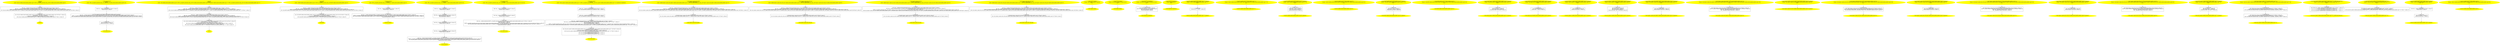 /* @generated */
digraph cfg {
"bar#13629960763458822780.27859d4aca4c920a20241f1b78082005_1" [label="1: Start bar\nFormals: \nLocals:  func:bar::lambda_shared_lambda_lambda1.cpp:9:15 0$?%__sil_tmpSIL_materialize_temp__n$5:bar::lambda_shared_lambda_lambda1.cpp:9:15 \n  " color=yellow style=filled]
	

	 "bar#13629960763458822780.27859d4aca4c920a20241f1b78082005_1" -> "bar#13629960763458822780.27859d4aca4c920a20241f1b78082005_4" ;
"bar#13629960763458822780.27859d4aca4c920a20241f1b78082005_2" [label="2: Exit bar \n  " color=yellow style=filled]
	

"bar#13629960763458822780.27859d4aca4c920a20241f1b78082005_3" [label="3:  Return Stmt \n   n$1=_fun_bar::lambda_shared_lambda_lambda1.cpp:9:15_operator()(&func:bar::lambda_shared_lambda_lambda1.cpp:9:15&) [line 13, column 14]\n  *&return:int=(7 / n$1) [line 13, column 3]\n  _=*&func:bar::lambda_shared_lambda_lambda1.cpp:9:15 [line 13, column 19]\n  n$3=_fun_bar::lambda_shared_lambda_lambda1.cpp:9:15_~(&func:bar::lambda_shared_lambda_lambda1.cpp:9:15*) [line 13, column 19]\n " shape="box"]
	

	 "bar#13629960763458822780.27859d4aca4c920a20241f1b78082005_3" -> "bar#13629960763458822780.27859d4aca4c920a20241f1b78082005_2" ;
"bar#13629960763458822780.27859d4aca4c920a20241f1b78082005_4" [label="4:  DeclStmt \n   n$8=_fun___variable_initialization(&func:bar::lambda_shared_lambda_lambda1.cpp:9:15) [line 9, column 3]\n  n$6=_fun___variable_initialization(&0$?%__sil_tmpSIL_materialize_temp__n$5:bar::lambda_shared_lambda_lambda1.cpp:9:15) [line 9, column 15]\n  *&0$?%__sil_tmpSIL_materialize_temp__n$5:bar::lambda_shared_lambda_lambda1.cpp:9:15=(_fun_bar::lambda_shared_lambda_lambda1.cpp:9:15_operator()) [line 9, column 15]\n  n$7=_fun_bar::lambda_shared_lambda_lambda1.cpp:9:15_(&func:bar::lambda_shared_lambda_lambda1.cpp:9:15*,&0$?%__sil_tmpSIL_materialize_temp__n$5:bar::lambda_shared_lambda_lambda1.cpp:9:15&) [line 9, column 15]\n " shape="box"]
	

	 "bar#13629960763458822780.27859d4aca4c920a20241f1b78082005_4" -> "bar#13629960763458822780.27859d4aca4c920a20241f1b78082005_3" ;
"capture_by_ref#4375601249296069049.1d794578c048d96b25fb1e90dbaa8225_1" [label="1: Start capture_by_ref\nFormals: \nLocals:  0$?%__sil_tmpSIL_materialize_temp__n$3:capture_by_ref::lambda_shared_lambda_lambda1.cpp:36:3 x:int \n  " color=yellow style=filled]
	

	 "capture_by_ref#4375601249296069049.1d794578c048d96b25fb1e90dbaa8225_1" -> "capture_by_ref#4375601249296069049.1d794578c048d96b25fb1e90dbaa8225_5" ;
"capture_by_ref#4375601249296069049.1d794578c048d96b25fb1e90dbaa8225_2" [label="2: Exit capture_by_ref \n  " color=yellow style=filled]
	

"capture_by_ref#4375601249296069049.1d794578c048d96b25fb1e90dbaa8225_3" [label="3:  Return Stmt \n   n$0=*&x:int [line 37, column 10]\n  *&return:int=n$0 [line 37, column 3]\n " shape="box"]
	

	 "capture_by_ref#4375601249296069049.1d794578c048d96b25fb1e90dbaa8225_3" -> "capture_by_ref#4375601249296069049.1d794578c048d96b25fb1e90dbaa8225_2" ;
"capture_by_ref#4375601249296069049.1d794578c048d96b25fb1e90dbaa8225_4" [label="4:  Call _fun_capture_by_ref::lambda_shared_lambda_lambda1.cpp:36:3_operator() \n   n$4=_fun___variable_initialization(&0$?%__sil_tmpSIL_materialize_temp__n$3:capture_by_ref::lambda_shared_lambda_lambda1.cpp:36:3) [line 36, column 3]\n  *&0$?%__sil_tmpSIL_materialize_temp__n$3:capture_by_ref::lambda_shared_lambda_lambda1.cpp:36:3=(_fun_capture_by_ref::lambda_shared_lambda_lambda1.cpp:36:3_operator(),&x) [line 36, column 3]\n  n$5=_fun_capture_by_ref::lambda_shared_lambda_lambda1.cpp:36:3_operator()(&0$?%__sil_tmpSIL_materialize_temp__n$3:capture_by_ref::lambda_shared_lambda_lambda1.cpp:36:3&) [line 36, column 3]\n " shape="box"]
	

	 "capture_by_ref#4375601249296069049.1d794578c048d96b25fb1e90dbaa8225_4" -> "capture_by_ref#4375601249296069049.1d794578c048d96b25fb1e90dbaa8225_3" ;
"capture_by_ref#4375601249296069049.1d794578c048d96b25fb1e90dbaa8225_5" [label="5:  DeclStmt \n   n$6=_fun___variable_initialization(&x:int) [line 35, column 3]\n  *&x:int=0 [line 35, column 3]\n " shape="box"]
	

	 "capture_by_ref#4375601249296069049.1d794578c048d96b25fb1e90dbaa8225_5" -> "capture_by_ref#4375601249296069049.1d794578c048d96b25fb1e90dbaa8225_4" ;
"foo#972162870672026475.86d7db357d6a36081d09067fb38ce85e_1" [label="1: Start foo\nFormals: \nLocals:  y:foo::lambda_shared_lambda_lambda1.cpp:18:12 0$?%__sil_tmpSIL_materialize_temp__n$7:foo::lambda_shared_lambda_lambda1.cpp:18:12 unused:foo::lambda_shared_lambda_lambda1.cpp:17:17 0$?%__sil_tmpSIL_materialize_temp__n$11:foo::lambda_shared_lambda_lambda1.cpp:17:17 \n  " color=yellow style=filled]
	

	 "foo#972162870672026475.86d7db357d6a36081d09067fb38ce85e_1" -> "foo#972162870672026475.86d7db357d6a36081d09067fb38ce85e_5" ;
"foo#972162870672026475.86d7db357d6a36081d09067fb38ce85e_2" [label="2: Exit foo \n  " color=yellow style=filled]
	

"foo#972162870672026475.86d7db357d6a36081d09067fb38ce85e_3" [label="3:  Return Stmt \n   n$1=_fun_foo::lambda_shared_lambda_lambda1.cpp:18:12_operator()(&y:foo::lambda_shared_lambda_lambda1.cpp:18:12&,3:int) [line 19, column 19]\n  *&return:int=(5 / (4 - n$1)) [line 19, column 3]\n  _=*&y:foo::lambda_shared_lambda_lambda1.cpp:18:12 [line 19, column 23]\n  n$3=_fun_foo::lambda_shared_lambda_lambda1.cpp:18:12_~(&y:foo::lambda_shared_lambda_lambda1.cpp:18:12*) [line 19, column 23]\n  _=*&unused:foo::lambda_shared_lambda_lambda1.cpp:17:17 [line 19, column 23]\n  n$5=_fun_foo::lambda_shared_lambda_lambda1.cpp:17:17_~(&unused:foo::lambda_shared_lambda_lambda1.cpp:17:17*) [line 19, column 23]\n " shape="box"]
	

	 "foo#972162870672026475.86d7db357d6a36081d09067fb38ce85e_3" -> "foo#972162870672026475.86d7db357d6a36081d09067fb38ce85e_2" ;
"foo#972162870672026475.86d7db357d6a36081d09067fb38ce85e_4" [label="4:  DeclStmt \n   n$10=_fun___variable_initialization(&y:foo::lambda_shared_lambda_lambda1.cpp:18:12) [line 18, column 3]\n  n$8=_fun___variable_initialization(&0$?%__sil_tmpSIL_materialize_temp__n$7:foo::lambda_shared_lambda_lambda1.cpp:18:12) [line 18, column 12]\n  *&0$?%__sil_tmpSIL_materialize_temp__n$7:foo::lambda_shared_lambda_lambda1.cpp:18:12=(_fun_foo::lambda_shared_lambda_lambda1.cpp:18:12_operator()) [line 18, column 12]\n  n$9=_fun_foo::lambda_shared_lambda_lambda1.cpp:18:12_(&y:foo::lambda_shared_lambda_lambda1.cpp:18:12*,&0$?%__sil_tmpSIL_materialize_temp__n$7:foo::lambda_shared_lambda_lambda1.cpp:18:12&) [line 18, column 12]\n " shape="box"]
	

	 "foo#972162870672026475.86d7db357d6a36081d09067fb38ce85e_4" -> "foo#972162870672026475.86d7db357d6a36081d09067fb38ce85e_3" ;
"foo#972162870672026475.86d7db357d6a36081d09067fb38ce85e_5" [label="5:  DeclStmt \n   n$14=_fun___variable_initialization(&unused:foo::lambda_shared_lambda_lambda1.cpp:17:17) [line 17, column 3]\n  n$12=_fun___variable_initialization(&0$?%__sil_tmpSIL_materialize_temp__n$11:foo::lambda_shared_lambda_lambda1.cpp:17:17) [line 17, column 17]\n  *&0$?%__sil_tmpSIL_materialize_temp__n$11:foo::lambda_shared_lambda_lambda1.cpp:17:17=(_fun_foo::lambda_shared_lambda_lambda1.cpp:17:17_operator()) [line 17, column 17]\n  n$13=_fun_foo::lambda_shared_lambda_lambda1.cpp:17:17_(&unused:foo::lambda_shared_lambda_lambda1.cpp:17:17*,&0$?%__sil_tmpSIL_materialize_temp__n$11:foo::lambda_shared_lambda_lambda1.cpp:17:17&) [line 17, column 17]\n " shape="box"]
	

	 "foo#972162870672026475.86d7db357d6a36081d09067fb38ce85e_5" -> "foo#972162870672026475.86d7db357d6a36081d09067fb38ce85e_4" ;
"fooOK#5521302935427608539.9c36ec052efdd50972817d895666852a_1" [label="1: Start fooOK\nFormals: \nLocals:  y:fooOK::lambda_shared_lambda_lambda1.cpp:24:12 0$?%__sil_tmpSIL_materialize_temp__n$5:fooOK::lambda_shared_lambda_lambda1.cpp:24:12 \n  " color=yellow style=filled]
	

	 "fooOK#5521302935427608539.9c36ec052efdd50972817d895666852a_1" -> "fooOK#5521302935427608539.9c36ec052efdd50972817d895666852a_4" ;
"fooOK#5521302935427608539.9c36ec052efdd50972817d895666852a_2" [label="2: Exit fooOK \n  " color=yellow style=filled]
	

"fooOK#5521302935427608539.9c36ec052efdd50972817d895666852a_3" [label="3:  Return Stmt \n   n$1=_fun_fooOK::lambda_shared_lambda_lambda1.cpp:24:12_operator()(&y:fooOK::lambda_shared_lambda_lambda1.cpp:24:12&,3:int) [line 25, column 19]\n  *&return:int=(5 / (4 - n$1)) [line 25, column 3]\n  _=*&y:fooOK::lambda_shared_lambda_lambda1.cpp:24:12 [line 25, column 23]\n  n$3=_fun_fooOK::lambda_shared_lambda_lambda1.cpp:24:12_~(&y:fooOK::lambda_shared_lambda_lambda1.cpp:24:12*) [line 25, column 23]\n " shape="box"]
	

	 "fooOK#5521302935427608539.9c36ec052efdd50972817d895666852a_3" -> "fooOK#5521302935427608539.9c36ec052efdd50972817d895666852a_2" ;
"fooOK#5521302935427608539.9c36ec052efdd50972817d895666852a_4" [label="4:  DeclStmt \n   n$8=_fun___variable_initialization(&y:fooOK::lambda_shared_lambda_lambda1.cpp:24:12) [line 24, column 3]\n  n$6=_fun___variable_initialization(&0$?%__sil_tmpSIL_materialize_temp__n$5:fooOK::lambda_shared_lambda_lambda1.cpp:24:12) [line 24, column 12]\n  *&0$?%__sil_tmpSIL_materialize_temp__n$5:fooOK::lambda_shared_lambda_lambda1.cpp:24:12=(_fun_fooOK::lambda_shared_lambda_lambda1.cpp:24:12_operator()) [line 24, column 12]\n  n$7=_fun_fooOK::lambda_shared_lambda_lambda1.cpp:24:12_(&y:fooOK::lambda_shared_lambda_lambda1.cpp:24:12*,&0$?%__sil_tmpSIL_materialize_temp__n$5:fooOK::lambda_shared_lambda_lambda1.cpp:24:12&) [line 24, column 12]\n " shape="box"]
	

	 "fooOK#5521302935427608539.9c36ec052efdd50972817d895666852a_4" -> "fooOK#5521302935427608539.9c36ec052efdd50972817d895666852a_3" ;
"init_capture1#11582985675627962568.58b9ce334267f411dc5e1c70bd53eb81_1" [label="1: Start init_capture1\nFormals: \nLocals:  0$?%__sil_tmpSIL_materialize_temp__n$1:init_capture1::lambda_shared_lambda_lambda1.cpp:41:10 \n  " color=yellow style=filled]
	

	 "init_capture1#11582985675627962568.58b9ce334267f411dc5e1c70bd53eb81_1" -> "init_capture1#11582985675627962568.58b9ce334267f411dc5e1c70bd53eb81_3" ;
"init_capture1#11582985675627962568.58b9ce334267f411dc5e1c70bd53eb81_2" [label="2: Exit init_capture1 \n  " color=yellow style=filled]
	

"init_capture1#11582985675627962568.58b9ce334267f411dc5e1c70bd53eb81_3" [label="3:  DeclStmt \n   n$2=_fun___variable_initialization(&i:int) [line 41, column 10]\n  *&i:int=0 [line 41, column 10]\n " shape="box"]
	

	 "init_capture1#11582985675627962568.58b9ce334267f411dc5e1c70bd53eb81_3" -> "init_capture1#11582985675627962568.58b9ce334267f411dc5e1c70bd53eb81_4" ;
"init_capture1#11582985675627962568.58b9ce334267f411dc5e1c70bd53eb81_4" [label="4:  Return Stmt \n   n$3=_fun___variable_initialization(&0$?%__sil_tmpSIL_materialize_temp__n$1:init_capture1::lambda_shared_lambda_lambda1.cpp:41:10) [line 41, column 10]\n  *&0$?%__sil_tmpSIL_materialize_temp__n$1:init_capture1::lambda_shared_lambda_lambda1.cpp:41:10=(_fun_init_capture1::lambda_shared_lambda_lambda1.cpp:41:10_operator(),&i) [line 41, column 10]\n  n$4=_fun_init_capture1::lambda_shared_lambda_lambda1.cpp:41:10_operator()(&0$?%__sil_tmpSIL_materialize_temp__n$1:init_capture1::lambda_shared_lambda_lambda1.cpp:41:10&) [line 41, column 10]\n  *&return:int=n$4 [line 41, column 3]\n " shape="box"]
	

	 "init_capture1#11582985675627962568.58b9ce334267f411dc5e1c70bd53eb81_4" -> "init_capture1#11582985675627962568.58b9ce334267f411dc5e1c70bd53eb81_2" ;
"init_capture2#11582143449720942167.039b5039af3b7807e4b00950523a9f3a_1" [label="1: Start init_capture2\nFormals: \nLocals:  0$?%__sil_tmpSIL_materialize_temp__n$1:init_capture2::lambda_shared_lambda_lambda1.cpp:46:10 i:int \n  " color=yellow style=filled]
	

	 "init_capture2#11582143449720942167.039b5039af3b7807e4b00950523a9f3a_1" -> "init_capture2#11582143449720942167.039b5039af3b7807e4b00950523a9f3a_7" ;
"init_capture2#11582143449720942167.039b5039af3b7807e4b00950523a9f3a_2" [label="2: Exit init_capture2 \n  " color=yellow style=filled]
	

"init_capture2#11582143449720942167.039b5039af3b7807e4b00950523a9f3a_3" [label="3:  DeclStmt \n   n$2=_fun___variable_initialization(&c:int) [line 46, column 10]\n  *&c:int=3 [line 46, column 10]\n " shape="box"]
	

	 "init_capture2#11582143449720942167.039b5039af3b7807e4b00950523a9f3a_3" -> "init_capture2#11582143449720942167.039b5039af3b7807e4b00950523a9f3a_6" ;
"init_capture2#11582143449720942167.039b5039af3b7807e4b00950523a9f3a_4" [label="4:  DeclStmt \n   n$3=_fun___variable_initialization(&b:int) [line 46, column 10]\n  *&b:int=0 [line 46, column 10]\n " shape="box"]
	

	 "init_capture2#11582143449720942167.039b5039af3b7807e4b00950523a9f3a_4" -> "init_capture2#11582143449720942167.039b5039af3b7807e4b00950523a9f3a_3" ;
"init_capture2#11582143449720942167.039b5039af3b7807e4b00950523a9f3a_5" [label="5:  DeclStmt \n   n$5=_fun___variable_initialization(&a:int) [line 46, column 10]\n  n$4=*&i:int [line 46, column 15]\n  *&a:int=n$4 [line 46, column 10]\n " shape="box"]
	

	 "init_capture2#11582143449720942167.039b5039af3b7807e4b00950523a9f3a_5" -> "init_capture2#11582143449720942167.039b5039af3b7807e4b00950523a9f3a_4" ;
"init_capture2#11582143449720942167.039b5039af3b7807e4b00950523a9f3a_6" [label="6:  Return Stmt \n   n$6=_fun___variable_initialization(&0$?%__sil_tmpSIL_materialize_temp__n$1:init_capture2::lambda_shared_lambda_lambda1.cpp:46:10) [line 46, column 10]\n  *&0$?%__sil_tmpSIL_materialize_temp__n$1:init_capture2::lambda_shared_lambda_lambda1.cpp:46:10=(_fun_init_capture2::lambda_shared_lambda_lambda1.cpp:46:10_operator(),&a,&b,&c) [line 46, column 10]\n  n$7=_fun_init_capture2::lambda_shared_lambda_lambda1.cpp:46:10_operator()(&0$?%__sil_tmpSIL_materialize_temp__n$1:init_capture2::lambda_shared_lambda_lambda1.cpp:46:10&) [line 46, column 10]\n  *&return:int=n$7 [line 46, column 3]\n " shape="box"]
	

	 "init_capture2#11582143449720942167.039b5039af3b7807e4b00950523a9f3a_6" -> "init_capture2#11582143449720942167.039b5039af3b7807e4b00950523a9f3a_2" ;
"init_capture2#11582143449720942167.039b5039af3b7807e4b00950523a9f3a_7" [label="7:  DeclStmt \n   n$9=_fun___variable_initialization(&i:int) [line 45, column 3]\n  *&i:int=0 [line 45, column 3]\n " shape="box"]
	

	 "init_capture2#11582143449720942167.039b5039af3b7807e4b00950523a9f3a_7" -> "init_capture2#11582143449720942167.039b5039af3b7807e4b00950523a9f3a_5" ;
"normal_capture#5533029764254319855.11493b249dddd657790695e287170b84_1" [label="1: Start normal_capture\nFormals: \nLocals:  0$?%__sil_tmpSIL_materialize_temp__n$1:normal_capture::lambda_shared_lambda_lambda1.cpp:31:10 y:int x:int \n  " color=yellow style=filled]
	

	 "normal_capture#5533029764254319855.11493b249dddd657790695e287170b84_1" -> "normal_capture#5533029764254319855.11493b249dddd657790695e287170b84_5" ;
"normal_capture#5533029764254319855.11493b249dddd657790695e287170b84_2" [label="2: Exit normal_capture \n  " color=yellow style=filled]
	

"normal_capture#5533029764254319855.11493b249dddd657790695e287170b84_3" [label="3:  Return Stmt \n   n$4=_fun___variable_initialization(&0$?%__sil_tmpSIL_materialize_temp__n$1:normal_capture::lambda_shared_lambda_lambda1.cpp:31:10) [line 31, column 10]\n  n$3=*&x:int [line 31, column 10]\n  n$2=*&y:int [line 31, column 10]\n  *&0$?%__sil_tmpSIL_materialize_temp__n$1:normal_capture::lambda_shared_lambda_lambda1.cpp:31:10=(_fun_normal_capture::lambda_shared_lambda_lambda1.cpp:31:10_operator(),(n$3 &x:int),(n$2 &y:int)) [line 31, column 10]\n  n$5=_fun_normal_capture::lambda_shared_lambda_lambda1.cpp:31:10_operator()(&0$?%__sil_tmpSIL_materialize_temp__n$1:normal_capture::lambda_shared_lambda_lambda1.cpp:31:10&) [line 31, column 10]\n  *&return:int=n$5 [line 31, column 3]\n " shape="box"]
	

	 "normal_capture#5533029764254319855.11493b249dddd657790695e287170b84_3" -> "normal_capture#5533029764254319855.11493b249dddd657790695e287170b84_2" ;
"normal_capture#5533029764254319855.11493b249dddd657790695e287170b84_4" [label="4:  DeclStmt \n   n$7=_fun___variable_initialization(&y:int) [line 30, column 3]\n  *&y:int=2 [line 30, column 3]\n " shape="box"]
	

	 "normal_capture#5533029764254319855.11493b249dddd657790695e287170b84_4" -> "normal_capture#5533029764254319855.11493b249dddd657790695e287170b84_3" ;
"normal_capture#5533029764254319855.11493b249dddd657790695e287170b84_5" [label="5:  DeclStmt \n   n$8=_fun___variable_initialization(&x:int) [line 29, column 3]\n  *&x:int=1 [line 29, column 3]\n " shape="box"]
	

	 "normal_capture#5533029764254319855.11493b249dddd657790695e287170b84_5" -> "normal_capture#5533029764254319855.11493b249dddd657790695e287170b84_4" ;
"struct_capture#7773507847510274281.f3db763dc0b20b24ec397f7802254c90_1" [label="1: Start struct_capture\nFormals: \nLocals:  f:struct_capture::lambda_shared_lambda_lambda1.cpp:77:12 0$?%__sil_tmpSIL_materialize_temp__n$9:struct_capture::lambda_shared_lambda_lambda1.cpp:77:12 y:SomeStruct x:SomeStruct \n  " color=yellow style=filled]
	

	 "struct_capture#7773507847510274281.f3db763dc0b20b24ec397f7802254c90_1" -> "struct_capture#7773507847510274281.f3db763dc0b20b24ec397f7802254c90_6" ;
"struct_capture#7773507847510274281.f3db763dc0b20b24ec397f7802254c90_2" [label="2: Exit struct_capture \n  " color=yellow style=filled]
	

"struct_capture#7773507847510274281.f3db763dc0b20b24ec397f7802254c90_3" [label="3:  Return Stmt \n   n$1=_fun_struct_capture::lambda_shared_lambda_lambda1.cpp:77:12_operator()(&f:struct_capture::lambda_shared_lambda_lambda1.cpp:77:12&) [line 78, column 10]\n  *&return:int=n$1 [line 78, column 3]\n  _=*&f:struct_capture::lambda_shared_lambda_lambda1.cpp:77:12 [line 78, column 12]\n  n$3=_fun_struct_capture::lambda_shared_lambda_lambda1.cpp:77:12_~(&f:struct_capture::lambda_shared_lambda_lambda1.cpp:77:12*) [line 78, column 12]\n  _=*&y:SomeStruct [line 78, column 12]\n  n$5=_fun_SomeStruct_~SomeStruct(&y:SomeStruct*) [line 78, column 12]\n  _=*&x:SomeStruct [line 78, column 12]\n  n$7=_fun_SomeStruct_~SomeStruct(&x:SomeStruct*) [line 78, column 12]\n " shape="box"]
	

	 "struct_capture#7773507847510274281.f3db763dc0b20b24ec397f7802254c90_3" -> "struct_capture#7773507847510274281.f3db763dc0b20b24ec397f7802254c90_2" ;
"struct_capture#7773507847510274281.f3db763dc0b20b24ec397f7802254c90_4" [label="4:  DeclStmt \n   n$14=_fun___variable_initialization(&f:struct_capture::lambda_shared_lambda_lambda1.cpp:77:12) [line 77, column 3]\n  n$12=_fun___variable_initialization(&0$?%__sil_tmpSIL_materialize_temp__n$9:struct_capture::lambda_shared_lambda_lambda1.cpp:77:12) [line 77, column 12]\n  n$11=*&x:SomeStruct [line 77, column 12]\n  n$10=*&y:SomeStruct [line 77, column 12]\n  *&0$?%__sil_tmpSIL_materialize_temp__n$9:struct_capture::lambda_shared_lambda_lambda1.cpp:77:12=(_fun_struct_capture::lambda_shared_lambda_lambda1.cpp:77:12_operator(),(n$11 &x:SomeStruct),(n$10 &y:SomeStruct)) [line 77, column 12]\n  n$13=_fun_struct_capture::lambda_shared_lambda_lambda1.cpp:77:12_(&f:struct_capture::lambda_shared_lambda_lambda1.cpp:77:12*,&0$?%__sil_tmpSIL_materialize_temp__n$9:struct_capture::lambda_shared_lambda_lambda1.cpp:77:12&) [line 77, column 12]\n " shape="box"]
	

	 "struct_capture#7773507847510274281.f3db763dc0b20b24ec397f7802254c90_4" -> "struct_capture#7773507847510274281.f3db763dc0b20b24ec397f7802254c90_3" ;
"struct_capture#7773507847510274281.f3db763dc0b20b24ec397f7802254c90_5" [label="5:  DeclStmt \n   n$16=_fun___variable_initialization(&y:SomeStruct) [line 76, column 3]\n  n$15=_fun_SomeStruct_SomeStruct(&y:SomeStruct*) [line 76, column 14]\n " shape="box"]
	

	 "struct_capture#7773507847510274281.f3db763dc0b20b24ec397f7802254c90_5" -> "struct_capture#7773507847510274281.f3db763dc0b20b24ec397f7802254c90_4" ;
"struct_capture#7773507847510274281.f3db763dc0b20b24ec397f7802254c90_6" [label="6:  DeclStmt \n   n$18=_fun___variable_initialization(&x:SomeStruct) [line 75, column 3]\n  n$17=_fun_SomeStruct_SomeStruct(&x:SomeStruct*) [line 75, column 14]\n " shape="box"]
	

	 "struct_capture#7773507847510274281.f3db763dc0b20b24ec397f7802254c90_6" -> "struct_capture#7773507847510274281.f3db763dc0b20b24ec397f7802254c90_5" ;
"capture_this_explicit#Capture#(13194085360619722149).2dba35a78268b10ad413414cc832a8f0_1" [label="1: Start Capture_capture_this_explicit\nFormals:  this:Capture*\nLocals:  lambda:Capture::capture_this_explicit::lambda_shared_lambda_lambda1.cpp:51:19 0$?%__sil_tmpSIL_materialize_temp__n$3:Capture::capture_this_explicit::lambda_shared_lambda_lambda1.cpp:51:19 \n  " color=yellow style=filled]
	

	 "capture_this_explicit#Capture#(13194085360619722149).2dba35a78268b10ad413414cc832a8f0_1" -> "capture_this_explicit#Capture#(13194085360619722149).2dba35a78268b10ad413414cc832a8f0_4" ;
"capture_this_explicit#Capture#(13194085360619722149).2dba35a78268b10ad413414cc832a8f0_2" [label="2: Exit Capture_capture_this_explicit \n  " color=yellow style=filled]
	

"capture_this_explicit#Capture#(13194085360619722149).2dba35a78268b10ad413414cc832a8f0_3" [label="3:  Destruction \n   _=*&lambda:Capture::capture_this_explicit::lambda_shared_lambda_lambda1.cpp:51:19 [line 52, column 3]\n  n$1=_fun_Capture::capture_this_explicit::lambda_shared_lambda_lambda1.cpp:51:19_~(&lambda:Capture::capture_this_explicit::lambda_shared_lambda_lambda1.cpp:51:19*) [line 52, column 3]\n " shape="box"]
	

	 "capture_this_explicit#Capture#(13194085360619722149).2dba35a78268b10ad413414cc832a8f0_3" -> "capture_this_explicit#Capture#(13194085360619722149).2dba35a78268b10ad413414cc832a8f0_2" ;
"capture_this_explicit#Capture#(13194085360619722149).2dba35a78268b10ad413414cc832a8f0_4" [label="4:  DeclStmt \n   n$6=_fun___variable_initialization(&lambda:Capture::capture_this_explicit::lambda_shared_lambda_lambda1.cpp:51:19) [line 51, column 5]\n  n$4=_fun___variable_initialization(&0$?%__sil_tmpSIL_materialize_temp__n$3:Capture::capture_this_explicit::lambda_shared_lambda_lambda1.cpp:51:19) [line 51, column 19]\n  *&0$?%__sil_tmpSIL_materialize_temp__n$3:Capture::capture_this_explicit::lambda_shared_lambda_lambda1.cpp:51:19=(_fun_Capture::capture_this_explicit::lambda_shared_lambda_lambda1.cpp:51:19_operator(),&this) [line 51, column 19]\n  n$5=_fun_Capture::capture_this_explicit::lambda_shared_lambda_lambda1.cpp:51:19_(&lambda:Capture::capture_this_explicit::lambda_shared_lambda_lambda1.cpp:51:19*,&0$?%__sil_tmpSIL_materialize_temp__n$3:Capture::capture_this_explicit::lambda_shared_lambda_lambda1.cpp:51:19&) [line 51, column 19]\n " shape="box"]
	

	 "capture_this_explicit#Capture#(13194085360619722149).2dba35a78268b10ad413414cc832a8f0_4" -> "capture_this_explicit#Capture#(13194085360619722149).2dba35a78268b10ad413414cc832a8f0_3" ;
"capture_this_with_auto#Capture#(15696525048884093218).38be242109186a45cc282c38962c68e2_1" [label="1: Start Capture_capture_this_with_auto\nFormals:  this:Capture*\nLocals:  lambda:Capture::capture_this_with_auto::lambda_shared_lambda_lambda1.cpp:65:19 0$?%__sil_tmpSIL_materialize_temp__n$3:Capture::capture_this_with_auto::lambda_shared_lambda_lambda1.cpp:65:19 \n  " color=yellow style=filled]
	

	 "capture_this_with_auto#Capture#(15696525048884093218).38be242109186a45cc282c38962c68e2_1" -> "capture_this_with_auto#Capture#(15696525048884093218).38be242109186a45cc282c38962c68e2_4" ;
"capture_this_with_auto#Capture#(15696525048884093218).38be242109186a45cc282c38962c68e2_2" [label="2: Exit Capture_capture_this_with_auto \n  " color=yellow style=filled]
	

"capture_this_with_auto#Capture#(15696525048884093218).38be242109186a45cc282c38962c68e2_3" [label="3:  Destruction \n   _=*&lambda:Capture::capture_this_with_auto::lambda_shared_lambda_lambda1.cpp:65:19 [line 66, column 3]\n  n$1=_fun_Capture::capture_this_with_auto::lambda_shared_lambda_lambda1.cpp:65:19_~(&lambda:Capture::capture_this_with_auto::lambda_shared_lambda_lambda1.cpp:65:19*) [line 66, column 3]\n " shape="box"]
	

	 "capture_this_with_auto#Capture#(15696525048884093218).38be242109186a45cc282c38962c68e2_3" -> "capture_this_with_auto#Capture#(15696525048884093218).38be242109186a45cc282c38962c68e2_2" ;
"capture_this_with_auto#Capture#(15696525048884093218).38be242109186a45cc282c38962c68e2_4" [label="4:  DeclStmt \n   n$6=_fun___variable_initialization(&lambda:Capture::capture_this_with_auto::lambda_shared_lambda_lambda1.cpp:65:19) [line 65, column 5]\n  n$4=_fun___variable_initialization(&0$?%__sil_tmpSIL_materialize_temp__n$3:Capture::capture_this_with_auto::lambda_shared_lambda_lambda1.cpp:65:19) [line 65, column 19]\n  *&0$?%__sil_tmpSIL_materialize_temp__n$3:Capture::capture_this_with_auto::lambda_shared_lambda_lambda1.cpp:65:19=(_fun_Capture::capture_this_with_auto::lambda_shared_lambda_lambda1.cpp:65:19_operator(),&this) [line 65, column 19]\n  n$5=_fun_Capture::capture_this_with_auto::lambda_shared_lambda_lambda1.cpp:65:19_(&lambda:Capture::capture_this_with_auto::lambda_shared_lambda_lambda1.cpp:65:19*,&0$?%__sil_tmpSIL_materialize_temp__n$3:Capture::capture_this_with_auto::lambda_shared_lambda_lambda1.cpp:65:19&) [line 65, column 19]\n " shape="box"]
	

	 "capture_this_with_auto#Capture#(15696525048884093218).38be242109186a45cc282c38962c68e2_4" -> "capture_this_with_auto#Capture#(15696525048884093218).38be242109186a45cc282c38962c68e2_3" ;
"capture_star_this#Capture#(2506493005619132138).63fd6aa2a7efbd48dc1a62c0c2bd2161_1" [label="1: Start Capture_capture_star_this\nFormals:  this:Capture*\nLocals:  lambda:Capture::capture_star_this::lambda_shared_lambda_lambda1.cpp:55:19 0$?%__sil_tmpSIL_materialize_temp__n$3:Capture::capture_star_this::lambda_shared_lambda_lambda1.cpp:55:19 \n  " color=yellow style=filled]
	

	 "capture_star_this#Capture#(2506493005619132138).63fd6aa2a7efbd48dc1a62c0c2bd2161_1" -> "capture_star_this#Capture#(2506493005619132138).63fd6aa2a7efbd48dc1a62c0c2bd2161_4" ;
"capture_star_this#Capture#(2506493005619132138).63fd6aa2a7efbd48dc1a62c0c2bd2161_2" [label="2: Exit Capture_capture_star_this \n  " color=yellow style=filled]
	

"capture_star_this#Capture#(2506493005619132138).63fd6aa2a7efbd48dc1a62c0c2bd2161_3" [label="3:  Destruction \n   _=*&lambda:Capture::capture_star_this::lambda_shared_lambda_lambda1.cpp:55:19 [line 58, column 3]\n  n$1=_fun_Capture::capture_star_this::lambda_shared_lambda_lambda1.cpp:55:19_~(&lambda:Capture::capture_star_this::lambda_shared_lambda_lambda1.cpp:55:19*) [line 58, column 3]\n " shape="box"]
	

	 "capture_star_this#Capture#(2506493005619132138).63fd6aa2a7efbd48dc1a62c0c2bd2161_3" -> "capture_star_this#Capture#(2506493005619132138).63fd6aa2a7efbd48dc1a62c0c2bd2161_2" ;
"capture_star_this#Capture#(2506493005619132138).63fd6aa2a7efbd48dc1a62c0c2bd2161_4" [label="4:  DeclStmt \n   n$7=_fun___variable_initialization(&lambda:Capture::capture_star_this::lambda_shared_lambda_lambda1.cpp:55:19) [line 55, column 5]\n  n$5=_fun___variable_initialization(&0$?%__sil_tmpSIL_materialize_temp__n$3:Capture::capture_star_this::lambda_shared_lambda_lambda1.cpp:55:19) [line 55, column 19]\n  n$4=*&this:Capture* [line 55, column 19]\n  *&0$?%__sil_tmpSIL_materialize_temp__n$3:Capture::capture_star_this::lambda_shared_lambda_lambda1.cpp:55:19=(_fun_Capture::capture_star_this::lambda_shared_lambda_lambda1.cpp:55:19_operator(),(n$4 &this:Capture*)) [line 55, column 19]\n  n$6=_fun_Capture::capture_star_this::lambda_shared_lambda_lambda1.cpp:55:19_(&lambda:Capture::capture_star_this::lambda_shared_lambda_lambda1.cpp:55:19*,&0$?%__sil_tmpSIL_materialize_temp__n$3:Capture::capture_star_this::lambda_shared_lambda_lambda1.cpp:55:19&) [line 55, column 19]\n " shape="box"]
	

	 "capture_star_this#Capture#(2506493005619132138).63fd6aa2a7efbd48dc1a62c0c2bd2161_4" -> "capture_star_this#Capture#(2506493005619132138).63fd6aa2a7efbd48dc1a62c0c2bd2161_3" ;
"capture_this_with_equal#Capture#(805776379555510952).ecd73e9a4e2bef0d060a242b61508f10_1" [label="1: Start Capture_capture_this_with_equal\nFormals:  this:Capture*\nLocals:  lambda:Capture::capture_this_with_equal::lambda_shared_lambda_lambda1.cpp:61:19 0$?%__sil_tmpSIL_materialize_temp__n$3:Capture::capture_this_with_equal::lambda_shared_lambda_lambda1.cpp:61:19 \n  " color=yellow style=filled]
	

	 "capture_this_with_equal#Capture#(805776379555510952).ecd73e9a4e2bef0d060a242b61508f10_1" -> "capture_this_with_equal#Capture#(805776379555510952).ecd73e9a4e2bef0d060a242b61508f10_4" ;
"capture_this_with_equal#Capture#(805776379555510952).ecd73e9a4e2bef0d060a242b61508f10_2" [label="2: Exit Capture_capture_this_with_equal \n  " color=yellow style=filled]
	

"capture_this_with_equal#Capture#(805776379555510952).ecd73e9a4e2bef0d060a242b61508f10_3" [label="3:  Destruction \n   _=*&lambda:Capture::capture_this_with_equal::lambda_shared_lambda_lambda1.cpp:61:19 [line 62, column 3]\n  n$1=_fun_Capture::capture_this_with_equal::lambda_shared_lambda_lambda1.cpp:61:19_~(&lambda:Capture::capture_this_with_equal::lambda_shared_lambda_lambda1.cpp:61:19*) [line 62, column 3]\n " shape="box"]
	

	 "capture_this_with_equal#Capture#(805776379555510952).ecd73e9a4e2bef0d060a242b61508f10_3" -> "capture_this_with_equal#Capture#(805776379555510952).ecd73e9a4e2bef0d060a242b61508f10_2" ;
"capture_this_with_equal#Capture#(805776379555510952).ecd73e9a4e2bef0d060a242b61508f10_4" [label="4:  DeclStmt \n   n$6=_fun___variable_initialization(&lambda:Capture::capture_this_with_equal::lambda_shared_lambda_lambda1.cpp:61:19) [line 61, column 5]\n  n$4=_fun___variable_initialization(&0$?%__sil_tmpSIL_materialize_temp__n$3:Capture::capture_this_with_equal::lambda_shared_lambda_lambda1.cpp:61:19) [line 61, column 19]\n  *&0$?%__sil_tmpSIL_materialize_temp__n$3:Capture::capture_this_with_equal::lambda_shared_lambda_lambda1.cpp:61:19=(_fun_Capture::capture_this_with_equal::lambda_shared_lambda_lambda1.cpp:61:19_operator(),&this) [line 61, column 19]\n  n$5=_fun_Capture::capture_this_with_equal::lambda_shared_lambda_lambda1.cpp:61:19_(&lambda:Capture::capture_this_with_equal::lambda_shared_lambda_lambda1.cpp:61:19*,&0$?%__sil_tmpSIL_materialize_temp__n$3:Capture::capture_this_with_equal::lambda_shared_lambda_lambda1.cpp:61:19&) [line 61, column 19]\n " shape="box"]
	

	 "capture_this_with_equal#Capture#(805776379555510952).ecd73e9a4e2bef0d060a242b61508f10_4" -> "capture_this_with_equal#Capture#(805776379555510952).ecd73e9a4e2bef0d060a242b61508f10_3" ;
"Capture#Capture#{12117490113068134497|constexpr}.98ffcc03a8acaf01f37e687e09517440_1" [label="1: Start Capture_Capture\nFormals:  this:Capture* __param_0:Capture&\nLocals:  \n  " color=yellow style=filled]
	

	 "Capture#Capture#{12117490113068134497|constexpr}.98ffcc03a8acaf01f37e687e09517440_1" -> "Capture#Capture#{12117490113068134497|constexpr}.98ffcc03a8acaf01f37e687e09517440_2" ;
"Capture#Capture#{12117490113068134497|constexpr}.98ffcc03a8acaf01f37e687e09517440_2" [label="2: Exit Capture_Capture \n  " color=yellow style=filled]
	

"Capture#Capture#{15371931494294124755|constexpr}.9ede96f2e081983279c43accbd64cbd2_1" [label="1: Start Capture_Capture\nFormals:  this:Capture* __param_0:Capture const &\nLocals:  \n  " color=yellow style=filled]
	

	 "Capture#Capture#{15371931494294124755|constexpr}.9ede96f2e081983279c43accbd64cbd2_1" -> "Capture#Capture#{15371931494294124755|constexpr}.9ede96f2e081983279c43accbd64cbd2_2" ;
"Capture#Capture#{15371931494294124755|constexpr}.9ede96f2e081983279c43accbd64cbd2_2" [label="2: Exit Capture_Capture \n  " color=yellow style=filled]
	

"SomeStruct#SomeStruct#{11805166137496297040|constexpr}.1073d62b309830aceab7dd0d11fb9801_1" [label="1: Start SomeStruct_SomeStruct\nFormals:  this:SomeStruct* __param_0:SomeStruct const &\nLocals:  \n  " color=yellow style=filled]
	

	 "SomeStruct#SomeStruct#{11805166137496297040|constexpr}.1073d62b309830aceab7dd0d11fb9801_1" -> "SomeStruct#SomeStruct#{11805166137496297040|constexpr}.1073d62b309830aceab7dd0d11fb9801_3" ;
"SomeStruct#SomeStruct#{11805166137496297040|constexpr}.1073d62b309830aceab7dd0d11fb9801_2" [label="2: Exit SomeStruct_SomeStruct \n  " color=yellow style=filled]
	

"SomeStruct#SomeStruct#{11805166137496297040|constexpr}.1073d62b309830aceab7dd0d11fb9801_3" [label="3:  Constructor Init \n   n$2=*&this:SomeStruct* [line 69, column 8]\n  n$3=*&__param_0:SomeStruct const & [line 69, column 8]\n  n$4=*n$3.f:int [line 69, column 8]\n  *n$2.f:int=n$4 [line 69, column 8]\n " shape="box"]
	

	 "SomeStruct#SomeStruct#{11805166137496297040|constexpr}.1073d62b309830aceab7dd0d11fb9801_3" -> "SomeStruct#SomeStruct#{11805166137496297040|constexpr}.1073d62b309830aceab7dd0d11fb9801_2" ;
"SomeStruct#SomeStruct#{2573478938230069461}.1e11401e11e8aaa8f38010f41863587a_1" [label="1: Start SomeStruct_SomeStruct\nFormals:  this:SomeStruct*\nLocals:  \n  " color=yellow style=filled]
	

	 "SomeStruct#SomeStruct#{2573478938230069461}.1e11401e11e8aaa8f38010f41863587a_1" -> "SomeStruct#SomeStruct#{2573478938230069461}.1e11401e11e8aaa8f38010f41863587a_2" ;
"SomeStruct#SomeStruct#{2573478938230069461}.1e11401e11e8aaa8f38010f41863587a_2" [label="2: Exit SomeStruct_SomeStruct \n  " color=yellow style=filled]
	

"operator()#lambda_shared_lambda_lambda1.cpp:17:17#foo#(10761403337571939980).fc34b2fdd4414d044515387308a2caa2_1" [label="1: Start foo::lambda_shared_lambda_lambda1.cpp:17:17_operator()\nFormals:  this:foo::lambda_shared_lambda_lambda1.cpp:17:17*\nLocals:  \n  " color=yellow style=filled]
	

	 "operator()#lambda_shared_lambda_lambda1.cpp:17:17#foo#(10761403337571939980).fc34b2fdd4414d044515387308a2caa2_1" -> "operator()#lambda_shared_lambda_lambda1.cpp:17:17#foo#(10761403337571939980).fc34b2fdd4414d044515387308a2caa2_3" ;
"operator()#lambda_shared_lambda_lambda1.cpp:17:17#foo#(10761403337571939980).fc34b2fdd4414d044515387308a2caa2_2" [label="2: Exit foo::lambda_shared_lambda_lambda1.cpp:17:17_operator() \n  " color=yellow style=filled]
	

"operator()#lambda_shared_lambda_lambda1.cpp:17:17#foo#(10761403337571939980).fc34b2fdd4414d044515387308a2caa2_3" [label="3:  Return Stmt \n   *&return:int=(1 / 0) [line 17, column 24]\n " shape="box"]
	

	 "operator()#lambda_shared_lambda_lambda1.cpp:17:17#foo#(10761403337571939980).fc34b2fdd4414d044515387308a2caa2_3" -> "operator()#lambda_shared_lambda_lambda1.cpp:17:17#foo#(10761403337571939980).fc34b2fdd4414d044515387308a2caa2_2" ;
"#lambda_shared_lambda_lambda1.cpp:17:17#foo#{18379037134042516079|constexpr}.10ec5a1087f85868c2efc5ca3c13944b_1" [label="1: Start foo::lambda_shared_lambda_lambda1.cpp:17:17_\nFormals:  this:foo::lambda_shared_lambda_lambda1.cpp:17:17* __param_0:foo::lambda_shared_lambda_lambda1.cpp:17:17&\nLocals:  \n  " color=yellow style=filled]
	

	 "#lambda_shared_lambda_lambda1.cpp:17:17#foo#{18379037134042516079|constexpr}.10ec5a1087f85868c2efc5ca3c13944b_1" -> "#lambda_shared_lambda_lambda1.cpp:17:17#foo#{18379037134042516079|constexpr}.10ec5a1087f85868c2efc5ca3c13944b_2" ;
"#lambda_shared_lambda_lambda1.cpp:17:17#foo#{18379037134042516079|constexpr}.10ec5a1087f85868c2efc5ca3c13944b_2" [label="2: Exit foo::lambda_shared_lambda_lambda1.cpp:17:17_ \n  " color=yellow style=filled]
	

"operator()#lambda_shared_lambda_lambda1.cpp:18:12#foo#(8701050879076719020).0d4a964c0bde8f0dc1ee0d35ffa2f29c_1" [label="1: Start foo::lambda_shared_lambda_lambda1.cpp:18:12_operator()\nFormals:  this:foo::lambda_shared_lambda_lambda1.cpp:18:12* i:int\nLocals:  \n  " color=yellow style=filled]
	

	 "operator()#lambda_shared_lambda_lambda1.cpp:18:12#foo#(8701050879076719020).0d4a964c0bde8f0dc1ee0d35ffa2f29c_1" -> "operator()#lambda_shared_lambda_lambda1.cpp:18:12#foo#(8701050879076719020).0d4a964c0bde8f0dc1ee0d35ffa2f29c_3" ;
"operator()#lambda_shared_lambda_lambda1.cpp:18:12#foo#(8701050879076719020).0d4a964c0bde8f0dc1ee0d35ffa2f29c_2" [label="2: Exit foo::lambda_shared_lambda_lambda1.cpp:18:12_operator() \n  " color=yellow style=filled]
	

"operator()#lambda_shared_lambda_lambda1.cpp:18:12#foo#(8701050879076719020).0d4a964c0bde8f0dc1ee0d35ffa2f29c_3" [label="3:  Return Stmt \n   n$0=*&i:int [line 18, column 31]\n  *&i:int=(n$0 + 1) [line 18, column 31]\n  n$1=*&i:int [line 18, column 31]\n  *&return:int=n$1 [line 18, column 24]\n " shape="box"]
	

	 "operator()#lambda_shared_lambda_lambda1.cpp:18:12#foo#(8701050879076719020).0d4a964c0bde8f0dc1ee0d35ffa2f29c_3" -> "operator()#lambda_shared_lambda_lambda1.cpp:18:12#foo#(8701050879076719020).0d4a964c0bde8f0dc1ee0d35ffa2f29c_2" ;
"#lambda_shared_lambda_lambda1.cpp:18:12#foo#{2457771116144546786|constexpr}.c00e98ad40878efac6212763d91f37b3_1" [label="1: Start foo::lambda_shared_lambda_lambda1.cpp:18:12_\nFormals:  this:foo::lambda_shared_lambda_lambda1.cpp:18:12* __param_0:foo::lambda_shared_lambda_lambda1.cpp:18:12&\nLocals:  \n  " color=yellow style=filled]
	

	 "#lambda_shared_lambda_lambda1.cpp:18:12#foo#{2457771116144546786|constexpr}.c00e98ad40878efac6212763d91f37b3_1" -> "#lambda_shared_lambda_lambda1.cpp:18:12#foo#{2457771116144546786|constexpr}.c00e98ad40878efac6212763d91f37b3_2" ;
"#lambda_shared_lambda_lambda1.cpp:18:12#foo#{2457771116144546786|constexpr}.c00e98ad40878efac6212763d91f37b3_2" [label="2: Exit foo::lambda_shared_lambda_lambda1.cpp:18:12_ \n  " color=yellow style=filled]
	

"operator()#lambda_shared_lambda_lambda1.cpp:24:12#fooOK#(3436637400147523223).b3368025c545000668e9fb87b5c89aa4_1" [label="1: Start fooOK::lambda_shared_lambda_lambda1.cpp:24:12_operator()\nFormals:  this:fooOK::lambda_shared_lambda_lambda1.cpp:24:12* i:int\nLocals:  \n  " color=yellow style=filled]
	

	 "operator()#lambda_shared_lambda_lambda1.cpp:24:12#fooOK#(3436637400147523223).b3368025c545000668e9fb87b5c89aa4_1" -> "operator()#lambda_shared_lambda_lambda1.cpp:24:12#fooOK#(3436637400147523223).b3368025c545000668e9fb87b5c89aa4_3" ;
"operator()#lambda_shared_lambda_lambda1.cpp:24:12#fooOK#(3436637400147523223).b3368025c545000668e9fb87b5c89aa4_2" [label="2: Exit fooOK::lambda_shared_lambda_lambda1.cpp:24:12_operator() \n  " color=yellow style=filled]
	

"operator()#lambda_shared_lambda_lambda1.cpp:24:12#fooOK#(3436637400147523223).b3368025c545000668e9fb87b5c89aa4_3" [label="3:  Return Stmt \n   n$0=*&i:int [line 24, column 31]\n  *&i:int=(n$0 + 1) [line 24, column 31]\n  *&return:int=n$0 [line 24, column 24]\n " shape="box"]
	

	 "operator()#lambda_shared_lambda_lambda1.cpp:24:12#fooOK#(3436637400147523223).b3368025c545000668e9fb87b5c89aa4_3" -> "operator()#lambda_shared_lambda_lambda1.cpp:24:12#fooOK#(3436637400147523223).b3368025c545000668e9fb87b5c89aa4_2" ;
"#lambda_shared_lambda_lambda1.cpp:24:12#fooOK#{12805486487749307717|constexpr}.5e8e5a47f663bbae0aeb80a4152608e7_1" [label="1: Start fooOK::lambda_shared_lambda_lambda1.cpp:24:12_\nFormals:  this:fooOK::lambda_shared_lambda_lambda1.cpp:24:12* __param_0:fooOK::lambda_shared_lambda_lambda1.cpp:24:12&\nLocals:  \n  " color=yellow style=filled]
	

	 "#lambda_shared_lambda_lambda1.cpp:24:12#fooOK#{12805486487749307717|constexpr}.5e8e5a47f663bbae0aeb80a4152608e7_1" -> "#lambda_shared_lambda_lambda1.cpp:24:12#fooOK#{12805486487749307717|constexpr}.5e8e5a47f663bbae0aeb80a4152608e7_2" ;
"#lambda_shared_lambda_lambda1.cpp:24:12#fooOK#{12805486487749307717|constexpr}.5e8e5a47f663bbae0aeb80a4152608e7_2" [label="2: Exit fooOK::lambda_shared_lambda_lambda1.cpp:24:12_ \n  " color=yellow style=filled]
	

"operator()#lambda_shared_lambda_lambda1.cpp:31:10#normal_capture#(3336792892144266867).563aa24976a73c4ea364dbb5afa3f73f_1" [label="1: Start normal_capture::lambda_shared_lambda_lambda1.cpp:31:10_operator()\nFormals:  this:normal_capture::lambda_shared_lambda_lambda1.cpp:31:10*\nLocals:  \n  " color=yellow style=filled]
	

	 "operator()#lambda_shared_lambda_lambda1.cpp:31:10#normal_capture#(3336792892144266867).563aa24976a73c4ea364dbb5afa3f73f_1" -> "operator()#lambda_shared_lambda_lambda1.cpp:31:10#normal_capture#(3336792892144266867).563aa24976a73c4ea364dbb5afa3f73f_3" ;
"operator()#lambda_shared_lambda_lambda1.cpp:31:10#normal_capture#(3336792892144266867).563aa24976a73c4ea364dbb5afa3f73f_2" [label="2: Exit normal_capture::lambda_shared_lambda_lambda1.cpp:31:10_operator() \n  " color=yellow style=filled]
	

"operator()#lambda_shared_lambda_lambda1.cpp:31:10#normal_capture#(3336792892144266867).563aa24976a73c4ea364dbb5afa3f73f_3" [label="3:  Return Stmt \n   n$0=*&x:int [line 31, column 28]\n  n$1=*&y:int [line 31, column 32]\n  *&return:int=(n$0 + n$1) [line 31, column 21]\n " shape="box"]
	

	 "operator()#lambda_shared_lambda_lambda1.cpp:31:10#normal_capture#(3336792892144266867).563aa24976a73c4ea364dbb5afa3f73f_3" -> "operator()#lambda_shared_lambda_lambda1.cpp:31:10#normal_capture#(3336792892144266867).563aa24976a73c4ea364dbb5afa3f73f_2" ;
"operator()#lambda_shared_lambda_lambda1.cpp:36:3#capture_by_ref#(17277454583786497390).328aa336808e9a777a5cd630eb1ef54f_1" [label="1: Start capture_by_ref::lambda_shared_lambda_lambda1.cpp:36:3_operator()\nFormals:  this:capture_by_ref::lambda_shared_lambda_lambda1.cpp:36:3*\nLocals:  \n  " color=yellow style=filled]
	

	 "operator()#lambda_shared_lambda_lambda1.cpp:36:3#capture_by_ref#(17277454583786497390).328aa336808e9a777a5cd630eb1ef54f_1" -> "operator()#lambda_shared_lambda_lambda1.cpp:36:3#capture_by_ref#(17277454583786497390).328aa336808e9a777a5cd630eb1ef54f_3" ;
"operator()#lambda_shared_lambda_lambda1.cpp:36:3#capture_by_ref#(17277454583786497390).328aa336808e9a777a5cd630eb1ef54f_2" [label="2: Exit capture_by_ref::lambda_shared_lambda_lambda1.cpp:36:3_operator() \n  " color=yellow style=filled]
	

"operator()#lambda_shared_lambda_lambda1.cpp:36:3#capture_by_ref#(17277454583786497390).328aa336808e9a777a5cd630eb1ef54f_3" [label="3:  UnaryOperator \n   n$1=*&x:int [line 36, column 12]\n  *&x:int=(n$1 + 1) [line 36, column 12]\n " shape="box"]
	

	 "operator()#lambda_shared_lambda_lambda1.cpp:36:3#capture_by_ref#(17277454583786497390).328aa336808e9a777a5cd630eb1ef54f_3" -> "operator()#lambda_shared_lambda_lambda1.cpp:36:3#capture_by_ref#(17277454583786497390).328aa336808e9a777a5cd630eb1ef54f_2" ;
"operator()#lambda_shared_lambda_lambda1.cpp:41:10#init_capture1#(11958159405823124536).c1401fcf3820489850f4deb3dab109ac_1" [label="1: Start init_capture1::lambda_shared_lambda_lambda1.cpp:41:10_operator()\nFormals:  this:init_capture1::lambda_shared_lambda_lambda1.cpp:41:10*\nLocals:  \n  " color=yellow style=filled]
	

	 "operator()#lambda_shared_lambda_lambda1.cpp:41:10#init_capture1#(11958159405823124536).c1401fcf3820489850f4deb3dab109ac_1" -> "operator()#lambda_shared_lambda_lambda1.cpp:41:10#init_capture1#(11958159405823124536).c1401fcf3820489850f4deb3dab109ac_3" ;
"operator()#lambda_shared_lambda_lambda1.cpp:41:10#init_capture1#(11958159405823124536).c1401fcf3820489850f4deb3dab109ac_2" [label="2: Exit init_capture1::lambda_shared_lambda_lambda1.cpp:41:10_operator() \n  " color=yellow style=filled]
	

"operator()#lambda_shared_lambda_lambda1.cpp:41:10#init_capture1#(11958159405823124536).c1401fcf3820489850f4deb3dab109ac_3" [label="3:  Return Stmt \n   n$0=*&i:int [line 41, column 29]\n  *&return:int=n$0 [line 41, column 22]\n " shape="box"]
	

	 "operator()#lambda_shared_lambda_lambda1.cpp:41:10#init_capture1#(11958159405823124536).c1401fcf3820489850f4deb3dab109ac_3" -> "operator()#lambda_shared_lambda_lambda1.cpp:41:10#init_capture1#(11958159405823124536).c1401fcf3820489850f4deb3dab109ac_2" ;
"operator()#lambda_shared_lambda_lambda1.cpp:46:10#init_capture2#(10943089228143620310).415a6350451062f52188b6cc908fbf46_1" [label="1: Start init_capture2::lambda_shared_lambda_lambda1.cpp:46:10_operator()\nFormals:  this:init_capture2::lambda_shared_lambda_lambda1.cpp:46:10*\nLocals:  \n  " color=yellow style=filled]
	

	 "operator()#lambda_shared_lambda_lambda1.cpp:46:10#init_capture2#(10943089228143620310).415a6350451062f52188b6cc908fbf46_1" -> "operator()#lambda_shared_lambda_lambda1.cpp:46:10#init_capture2#(10943089228143620310).415a6350451062f52188b6cc908fbf46_3" ;
"operator()#lambda_shared_lambda_lambda1.cpp:46:10#init_capture2#(10943089228143620310).415a6350451062f52188b6cc908fbf46_2" [label="2: Exit init_capture2::lambda_shared_lambda_lambda1.cpp:46:10_operator() \n  " color=yellow style=filled]
	

"operator()#lambda_shared_lambda_lambda1.cpp:46:10#init_capture2#(10943089228143620310).415a6350451062f52188b6cc908fbf46_3" [label="3:  Return Stmt \n   n$0=*&a:int [line 46, column 43]\n  n$1=*&b:int [line 46, column 47]\n  n$2=*&c:int [line 46, column 51]\n  *&return:int=((n$0 + n$1) + n$2) [line 46, column 36]\n " shape="box"]
	

	 "operator()#lambda_shared_lambda_lambda1.cpp:46:10#init_capture2#(10943089228143620310).415a6350451062f52188b6cc908fbf46_3" -> "operator()#lambda_shared_lambda_lambda1.cpp:46:10#init_capture2#(10943089228143620310).415a6350451062f52188b6cc908fbf46_2" ;
"operator()#lambda_shared_lambda_lambda1.cpp:51:19#capture_this_explicit#Capture#(1084455887557995828.1d62aec1dfb3de86dac2a9a51e124083_1" [label="1: Start Capture::capture_this_explicit::lambda_shared_lambda_lambda1.cpp:51:19_operator()\nFormals:  this:Capture::capture_this_explicit::lambda_shared_lambda_lambda1.cpp:51:19*\nLocals:  \n  " color=yellow style=filled]
	

	 "operator()#lambda_shared_lambda_lambda1.cpp:51:19#capture_this_explicit#Capture#(1084455887557995828.1d62aec1dfb3de86dac2a9a51e124083_1" -> "operator()#lambda_shared_lambda_lambda1.cpp:51:19#capture_this_explicit#Capture#(1084455887557995828.1d62aec1dfb3de86dac2a9a51e124083_3" ;
"operator()#lambda_shared_lambda_lambda1.cpp:51:19#capture_this_explicit#Capture#(1084455887557995828.1d62aec1dfb3de86dac2a9a51e124083_2" [label="2: Exit Capture::capture_this_explicit::lambda_shared_lambda_lambda1.cpp:51:19_operator() \n  " color=yellow style=filled]
	

"operator()#lambda_shared_lambda_lambda1.cpp:51:19#capture_this_explicit#Capture#(1084455887557995828.1d62aec1dfb3de86dac2a9a51e124083_3" [label="3:  Return Stmt \n   n$0=*&this:Capture* [line 51, column 37]\n  *&return:Capture*=n$0 [line 51, column 30]\n " shape="box"]
	

	 "operator()#lambda_shared_lambda_lambda1.cpp:51:19#capture_this_explicit#Capture#(1084455887557995828.1d62aec1dfb3de86dac2a9a51e124083_3" -> "operator()#lambda_shared_lambda_lambda1.cpp:51:19#capture_this_explicit#Capture#(1084455887557995828.1d62aec1dfb3de86dac2a9a51e124083_2" ;
"#lambda_shared_lambda_lambda1.cpp:51:19#capture_this_explicit#Capture#{15581681824770184595|constexp.7bc69d386faff7f8ffc9dc392a5988cf_1" [label="1: Start Capture::capture_this_explicit::lambda_shared_lambda_lambda1.cpp:51:19_\nFormals:  this:Capture::capture_this_explicit::lambda_shared_lambda_lambda1.cpp:51:19* __param_0:Capture::capture_this_explicit::lambda_shared_lambda_lambda1.cpp:51:19&\nLocals:  \n  " color=yellow style=filled]
	

	 "#lambda_shared_lambda_lambda1.cpp:51:19#capture_this_explicit#Capture#{15581681824770184595|constexp.7bc69d386faff7f8ffc9dc392a5988cf_1" -> "#lambda_shared_lambda_lambda1.cpp:51:19#capture_this_explicit#Capture#{15581681824770184595|constexp.7bc69d386faff7f8ffc9dc392a5988cf_3" ;
"#lambda_shared_lambda_lambda1.cpp:51:19#capture_this_explicit#Capture#{15581681824770184595|constexp.7bc69d386faff7f8ffc9dc392a5988cf_2" [label="2: Exit Capture::capture_this_explicit::lambda_shared_lambda_lambda1.cpp:51:19_ \n  " color=yellow style=filled]
	

"#lambda_shared_lambda_lambda1.cpp:51:19#capture_this_explicit#Capture#{15581681824770184595|constexp.7bc69d386faff7f8ffc9dc392a5988cf_3" [label="3:  Constructor Init \n   n$2=*&this:Capture::capture_this_explicit::lambda_shared_lambda_lambda1.cpp:51:19* [line 51, column 19]\n  n$3=*&__param_0:Capture::capture_this_explicit::lambda_shared_lambda_lambda1.cpp:51:19& [line 51, column 19]\n  n$4=*n$3.__anon_field_0:Capture* [line 51, column 19]\n  *n$2.__anon_field_0:Capture*=n$4 [line 51, column 19]\n " shape="box"]
	

	 "#lambda_shared_lambda_lambda1.cpp:51:19#capture_this_explicit#Capture#{15581681824770184595|constexp.7bc69d386faff7f8ffc9dc392a5988cf_3" -> "#lambda_shared_lambda_lambda1.cpp:51:19#capture_this_explicit#Capture#{15581681824770184595|constexp.7bc69d386faff7f8ffc9dc392a5988cf_2" ;
"operator()#lambda_shared_lambda_lambda1.cpp:55:19#capture_star_this#Capture#(11891233366713773989).2f1caaa7509ffca98027857cb192891f_1" [label="1: Start Capture::capture_star_this::lambda_shared_lambda_lambda1.cpp:55:19_operator()\nFormals:  this:Capture::capture_star_this::lambda_shared_lambda_lambda1.cpp:55:19*\nLocals:  \n  " color=yellow style=filled]
	

	 "operator()#lambda_shared_lambda_lambda1.cpp:55:19#capture_star_this#Capture#(11891233366713773989).2f1caaa7509ffca98027857cb192891f_1" -> "operator()#lambda_shared_lambda_lambda1.cpp:55:19#capture_star_this#Capture#(11891233366713773989).2f1caaa7509ffca98027857cb192891f_2" ;
"operator()#lambda_shared_lambda_lambda1.cpp:55:19#capture_star_this#Capture#(11891233366713773989).2f1caaa7509ffca98027857cb192891f_2" [label="2: Exit Capture::capture_star_this::lambda_shared_lambda_lambda1.cpp:55:19_operator() \n  " color=yellow style=filled]
	

"#lambda_shared_lambda_lambda1.cpp:55:19#capture_star_this#Capture#{9456129203468966420|constexpr}.524c805f606049237b74db978143df13_1" [label="1: Start Capture::capture_star_this::lambda_shared_lambda_lambda1.cpp:55:19_\nFormals:  this:Capture::capture_star_this::lambda_shared_lambda_lambda1.cpp:55:19* __param_0:Capture::capture_star_this::lambda_shared_lambda_lambda1.cpp:55:19&\nLocals:  \n  " color=yellow style=filled]
	

	 "#lambda_shared_lambda_lambda1.cpp:55:19#capture_star_this#Capture#{9456129203468966420|constexpr}.524c805f606049237b74db978143df13_1" -> "#lambda_shared_lambda_lambda1.cpp:55:19#capture_star_this#Capture#{9456129203468966420|constexpr}.524c805f606049237b74db978143df13_3" ;
"#lambda_shared_lambda_lambda1.cpp:55:19#capture_star_this#Capture#{9456129203468966420|constexpr}.524c805f606049237b74db978143df13_2" [label="2: Exit Capture::capture_star_this::lambda_shared_lambda_lambda1.cpp:55:19_ \n  " color=yellow style=filled]
	

"#lambda_shared_lambda_lambda1.cpp:55:19#capture_star_this#Capture#{9456129203468966420|constexpr}.524c805f606049237b74db978143df13_3" [label="3:  Constructor Init \n   n$2=*&this:Capture::capture_star_this::lambda_shared_lambda_lambda1.cpp:55:19* [line 55, column 19]\n  n$3=*&__param_0:Capture::capture_star_this::lambda_shared_lambda_lambda1.cpp:55:19& [line 55, column 19]\n  n$4=_fun_Capture_Capture(n$2.__anon_field_0:Capture*,n$3.__anon_field_0:Capture&) [line 55, column 19]\n " shape="box"]
	

	 "#lambda_shared_lambda_lambda1.cpp:55:19#capture_star_this#Capture#{9456129203468966420|constexpr}.524c805f606049237b74db978143df13_3" -> "#lambda_shared_lambda_lambda1.cpp:55:19#capture_star_this#Capture#{9456129203468966420|constexpr}.524c805f606049237b74db978143df13_2" ;
"operator()#lambda_shared_lambda_lambda1.cpp:61:19#capture_this_with_equal#Capture#(91082432562742530.b72f197de8f4f60c1d815523b52f3221_1" [label="1: Start Capture::capture_this_with_equal::lambda_shared_lambda_lambda1.cpp:61:19_operator()\nFormals:  this:Capture::capture_this_with_equal::lambda_shared_lambda_lambda1.cpp:61:19*\nLocals:  \n  " color=yellow style=filled]
	

	 "operator()#lambda_shared_lambda_lambda1.cpp:61:19#capture_this_with_equal#Capture#(91082432562742530.b72f197de8f4f60c1d815523b52f3221_1" -> "operator()#lambda_shared_lambda_lambda1.cpp:61:19#capture_this_with_equal#Capture#(91082432562742530.b72f197de8f4f60c1d815523b52f3221_3" ;
"operator()#lambda_shared_lambda_lambda1.cpp:61:19#capture_this_with_equal#Capture#(91082432562742530.b72f197de8f4f60c1d815523b52f3221_2" [label="2: Exit Capture::capture_this_with_equal::lambda_shared_lambda_lambda1.cpp:61:19_operator() \n  " color=yellow style=filled]
	

"operator()#lambda_shared_lambda_lambda1.cpp:61:19#capture_this_with_equal#Capture#(91082432562742530.b72f197de8f4f60c1d815523b52f3221_3" [label="3:  Return Stmt \n   n$0=*&this:Capture* [line 61, column 34]\n  *&return:Capture*=n$0 [line 61, column 27]\n " shape="box"]
	

	 "operator()#lambda_shared_lambda_lambda1.cpp:61:19#capture_this_with_equal#Capture#(91082432562742530.b72f197de8f4f60c1d815523b52f3221_3" -> "operator()#lambda_shared_lambda_lambda1.cpp:61:19#capture_this_with_equal#Capture#(91082432562742530.b72f197de8f4f60c1d815523b52f3221_2" ;
"#lambda_shared_lambda_lambda1.cpp:61:19#capture_this_with_equal#Capture#{16013381636753347826|conste.5c764d68be3baa1f6ef1128e1dbea59f_1" [label="1: Start Capture::capture_this_with_equal::lambda_shared_lambda_lambda1.cpp:61:19_\nFormals:  this:Capture::capture_this_with_equal::lambda_shared_lambda_lambda1.cpp:61:19* __param_0:Capture::capture_this_with_equal::lambda_shared_lambda_lambda1.cpp:61:19&\nLocals:  \n  " color=yellow style=filled]
	

	 "#lambda_shared_lambda_lambda1.cpp:61:19#capture_this_with_equal#Capture#{16013381636753347826|conste.5c764d68be3baa1f6ef1128e1dbea59f_1" -> "#lambda_shared_lambda_lambda1.cpp:61:19#capture_this_with_equal#Capture#{16013381636753347826|conste.5c764d68be3baa1f6ef1128e1dbea59f_3" ;
"#lambda_shared_lambda_lambda1.cpp:61:19#capture_this_with_equal#Capture#{16013381636753347826|conste.5c764d68be3baa1f6ef1128e1dbea59f_2" [label="2: Exit Capture::capture_this_with_equal::lambda_shared_lambda_lambda1.cpp:61:19_ \n  " color=yellow style=filled]
	

"#lambda_shared_lambda_lambda1.cpp:61:19#capture_this_with_equal#Capture#{16013381636753347826|conste.5c764d68be3baa1f6ef1128e1dbea59f_3" [label="3:  Constructor Init \n   n$2=*&this:Capture::capture_this_with_equal::lambda_shared_lambda_lambda1.cpp:61:19* [line 61, column 19]\n  n$3=*&__param_0:Capture::capture_this_with_equal::lambda_shared_lambda_lambda1.cpp:61:19& [line 61, column 19]\n  n$4=*n$3.__anon_field_0:Capture* [line 61, column 19]\n  *n$2.__anon_field_0:Capture*=n$4 [line 61, column 19]\n " shape="box"]
	

	 "#lambda_shared_lambda_lambda1.cpp:61:19#capture_this_with_equal#Capture#{16013381636753347826|conste.5c764d68be3baa1f6ef1128e1dbea59f_3" -> "#lambda_shared_lambda_lambda1.cpp:61:19#capture_this_with_equal#Capture#{16013381636753347826|conste.5c764d68be3baa1f6ef1128e1dbea59f_2" ;
"operator()#lambda_shared_lambda_lambda1.cpp:65:19#capture_this_with_auto#Capture#(476955214552649307.449a23f73c844f26ba0d7a54aef5727e_1" [label="1: Start Capture::capture_this_with_auto::lambda_shared_lambda_lambda1.cpp:65:19_operator()\nFormals:  this:Capture::capture_this_with_auto::lambda_shared_lambda_lambda1.cpp:65:19*\nLocals:  \n  " color=yellow style=filled]
	

	 "operator()#lambda_shared_lambda_lambda1.cpp:65:19#capture_this_with_auto#Capture#(476955214552649307.449a23f73c844f26ba0d7a54aef5727e_1" -> "operator()#lambda_shared_lambda_lambda1.cpp:65:19#capture_this_with_auto#Capture#(476955214552649307.449a23f73c844f26ba0d7a54aef5727e_3" ;
"operator()#lambda_shared_lambda_lambda1.cpp:65:19#capture_this_with_auto#Capture#(476955214552649307.449a23f73c844f26ba0d7a54aef5727e_2" [label="2: Exit Capture::capture_this_with_auto::lambda_shared_lambda_lambda1.cpp:65:19_operator() \n  " color=yellow style=filled]
	

"operator()#lambda_shared_lambda_lambda1.cpp:65:19#capture_this_with_auto#Capture#(476955214552649307.449a23f73c844f26ba0d7a54aef5727e_3" [label="3:  Return Stmt \n   n$0=*&this:Capture* [line 65, column 34]\n  *&return:Capture*=n$0 [line 65, column 27]\n " shape="box"]
	

	 "operator()#lambda_shared_lambda_lambda1.cpp:65:19#capture_this_with_auto#Capture#(476955214552649307.449a23f73c844f26ba0d7a54aef5727e_3" -> "operator()#lambda_shared_lambda_lambda1.cpp:65:19#capture_this_with_auto#Capture#(476955214552649307.449a23f73c844f26ba0d7a54aef5727e_2" ;
"#lambda_shared_lambda_lambda1.cpp:65:19#capture_this_with_auto#Capture#{10854495330849287568|constex.920289afd6e5ecdf220f6692ec06788a_1" [label="1: Start Capture::capture_this_with_auto::lambda_shared_lambda_lambda1.cpp:65:19_\nFormals:  this:Capture::capture_this_with_auto::lambda_shared_lambda_lambda1.cpp:65:19* __param_0:Capture::capture_this_with_auto::lambda_shared_lambda_lambda1.cpp:65:19&\nLocals:  \n  " color=yellow style=filled]
	

	 "#lambda_shared_lambda_lambda1.cpp:65:19#capture_this_with_auto#Capture#{10854495330849287568|constex.920289afd6e5ecdf220f6692ec06788a_1" -> "#lambda_shared_lambda_lambda1.cpp:65:19#capture_this_with_auto#Capture#{10854495330849287568|constex.920289afd6e5ecdf220f6692ec06788a_3" ;
"#lambda_shared_lambda_lambda1.cpp:65:19#capture_this_with_auto#Capture#{10854495330849287568|constex.920289afd6e5ecdf220f6692ec06788a_2" [label="2: Exit Capture::capture_this_with_auto::lambda_shared_lambda_lambda1.cpp:65:19_ \n  " color=yellow style=filled]
	

"#lambda_shared_lambda_lambda1.cpp:65:19#capture_this_with_auto#Capture#{10854495330849287568|constex.920289afd6e5ecdf220f6692ec06788a_3" [label="3:  Constructor Init \n   n$2=*&this:Capture::capture_this_with_auto::lambda_shared_lambda_lambda1.cpp:65:19* [line 65, column 19]\n  n$3=*&__param_0:Capture::capture_this_with_auto::lambda_shared_lambda_lambda1.cpp:65:19& [line 65, column 19]\n  n$4=*n$3.__anon_field_0:Capture* [line 65, column 19]\n  *n$2.__anon_field_0:Capture*=n$4 [line 65, column 19]\n " shape="box"]
	

	 "#lambda_shared_lambda_lambda1.cpp:65:19#capture_this_with_auto#Capture#{10854495330849287568|constex.920289afd6e5ecdf220f6692ec06788a_3" -> "#lambda_shared_lambda_lambda1.cpp:65:19#capture_this_with_auto#Capture#{10854495330849287568|constex.920289afd6e5ecdf220f6692ec06788a_2" ;
"operator()#lambda_shared_lambda_lambda1.cpp:77:12#struct_capture#(3957024350029978205).24bdda6ed01a44c4f20e0211a02e4440_1" [label="1: Start struct_capture::lambda_shared_lambda_lambda1.cpp:77:12_operator()\nFormals:  this:struct_capture::lambda_shared_lambda_lambda1.cpp:77:12*\nLocals:  \n  " color=yellow style=filled]
	

	 "operator()#lambda_shared_lambda_lambda1.cpp:77:12#struct_capture#(3957024350029978205).24bdda6ed01a44c4f20e0211a02e4440_1" -> "operator()#lambda_shared_lambda_lambda1.cpp:77:12#struct_capture#(3957024350029978205).24bdda6ed01a44c4f20e0211a02e4440_3" ;
"operator()#lambda_shared_lambda_lambda1.cpp:77:12#struct_capture#(3957024350029978205).24bdda6ed01a44c4f20e0211a02e4440_2" [label="2: Exit struct_capture::lambda_shared_lambda_lambda1.cpp:77:12_operator() \n  " color=yellow style=filled]
	

"operator()#lambda_shared_lambda_lambda1.cpp:77:12#struct_capture#(3957024350029978205).24bdda6ed01a44c4f20e0211a02e4440_3" [label="3:  Return Stmt \n   n$0=*&x.f:int [line 77, column 30]\n  n$1=*&y.f:int [line 77, column 36]\n  *&return:int=(n$0 + n$1) [line 77, column 23]\n " shape="box"]
	

	 "operator()#lambda_shared_lambda_lambda1.cpp:77:12#struct_capture#(3957024350029978205).24bdda6ed01a44c4f20e0211a02e4440_3" -> "operator()#lambda_shared_lambda_lambda1.cpp:77:12#struct_capture#(3957024350029978205).24bdda6ed01a44c4f20e0211a02e4440_2" ;
"#lambda_shared_lambda_lambda1.cpp:77:12#struct_capture#{11897634387038574730|constexpr}.496c30dbc77f6f3561a71876edb6137e_1" [label="1: Start struct_capture::lambda_shared_lambda_lambda1.cpp:77:12_\nFormals:  this:struct_capture::lambda_shared_lambda_lambda1.cpp:77:12* __param_0:struct_capture::lambda_shared_lambda_lambda1.cpp:77:12&\nLocals:  \n  " color=yellow style=filled]
	

	 "#lambda_shared_lambda_lambda1.cpp:77:12#struct_capture#{11897634387038574730|constexpr}.496c30dbc77f6f3561a71876edb6137e_1" -> "#lambda_shared_lambda_lambda1.cpp:77:12#struct_capture#{11897634387038574730|constexpr}.496c30dbc77f6f3561a71876edb6137e_4" ;
"#lambda_shared_lambda_lambda1.cpp:77:12#struct_capture#{11897634387038574730|constexpr}.496c30dbc77f6f3561a71876edb6137e_2" [label="2: Exit struct_capture::lambda_shared_lambda_lambda1.cpp:77:12_ \n  " color=yellow style=filled]
	

"#lambda_shared_lambda_lambda1.cpp:77:12#struct_capture#{11897634387038574730|constexpr}.496c30dbc77f6f3561a71876edb6137e_3" [label="3:  Constructor Init \n   n$2=*&this:struct_capture::lambda_shared_lambda_lambda1.cpp:77:12* [line 77, column 12]\n  n$3=*&__param_0:struct_capture::lambda_shared_lambda_lambda1.cpp:77:12& [line 77, column 12]\n  n$4=_fun_SomeStruct_SomeStruct(n$2.__anon_field_1:SomeStruct*,n$3.__anon_field_1:SomeStruct&) [line 77, column 12]\n " shape="box"]
	

	 "#lambda_shared_lambda_lambda1.cpp:77:12#struct_capture#{11897634387038574730|constexpr}.496c30dbc77f6f3561a71876edb6137e_3" -> "#lambda_shared_lambda_lambda1.cpp:77:12#struct_capture#{11897634387038574730|constexpr}.496c30dbc77f6f3561a71876edb6137e_2" ;
"#lambda_shared_lambda_lambda1.cpp:77:12#struct_capture#{11897634387038574730|constexpr}.496c30dbc77f6f3561a71876edb6137e_4" [label="4:  Constructor Init \n   n$5=*&this:struct_capture::lambda_shared_lambda_lambda1.cpp:77:12* [line 77, column 12]\n  n$6=*&__param_0:struct_capture::lambda_shared_lambda_lambda1.cpp:77:12& [line 77, column 12]\n  n$7=_fun_SomeStruct_SomeStruct(n$5.__anon_field_0:SomeStruct*,n$6.__anon_field_0:SomeStruct&) [line 77, column 12]\n " shape="box"]
	

	 "#lambda_shared_lambda_lambda1.cpp:77:12#struct_capture#{11897634387038574730|constexpr}.496c30dbc77f6f3561a71876edb6137e_4" -> "#lambda_shared_lambda_lambda1.cpp:77:12#struct_capture#{11897634387038574730|constexpr}.496c30dbc77f6f3561a71876edb6137e_3" ;
"__infer_inner_destructor_~#lambda_shared_lambda_lambda1.cpp:77:12#struct_capture#(138105074354565016.e6c800e9d586d901864d79972d303d01_1" [label="1: Start struct_capture::lambda_shared_lambda_lambda1.cpp:77:12___infer_inner_destructor_~\nFormals:  this:struct_capture::lambda_shared_lambda_lambda1.cpp:77:12*\nLocals:  \n  " color=yellow style=filled]
	

	 "__infer_inner_destructor_~#lambda_shared_lambda_lambda1.cpp:77:12#struct_capture#(138105074354565016.e6c800e9d586d901864d79972d303d01_1" -> "__infer_inner_destructor_~#lambda_shared_lambda_lambda1.cpp:77:12#struct_capture#(138105074354565016.e6c800e9d586d901864d79972d303d01_3" ;
"__infer_inner_destructor_~#lambda_shared_lambda_lambda1.cpp:77:12#struct_capture#(138105074354565016.e6c800e9d586d901864d79972d303d01_2" [label="2: Exit struct_capture::lambda_shared_lambda_lambda1.cpp:77:12___infer_inner_destructor_~ \n  " color=yellow style=filled]
	

"__infer_inner_destructor_~#lambda_shared_lambda_lambda1.cpp:77:12#struct_capture#(138105074354565016.e6c800e9d586d901864d79972d303d01_3" [label="3:  Destruction \n   n$0=*&this:struct_capture::lambda_shared_lambda_lambda1.cpp:77:12* [line 77, column 12]\n  _=*n$0.__anon_field_1:SomeStruct [line 77, column 12]\n  n$4=_fun_SomeStruct_~SomeStruct(n$0.__anon_field_1:SomeStruct*) [line 77, column 12]\n  _=*n$0.__anon_field_0:SomeStruct [line 77, column 12]\n  n$2=_fun_SomeStruct_~SomeStruct(n$0.__anon_field_0:SomeStruct*) [line 77, column 12]\n " shape="box"]
	

	 "__infer_inner_destructor_~#lambda_shared_lambda_lambda1.cpp:77:12#struct_capture#(138105074354565016.e6c800e9d586d901864d79972d303d01_3" -> "__infer_inner_destructor_~#lambda_shared_lambda_lambda1.cpp:77:12#struct_capture#(138105074354565016.e6c800e9d586d901864d79972d303d01_2" ;
"~#lambda_shared_lambda_lambda1.cpp:77:12#struct_capture#(13810507435456501647).7325714c5315daf013352ff960c1611b_1" [label="1: Start struct_capture::lambda_shared_lambda_lambda1.cpp:77:12_~\nFormals:  this:struct_capture::lambda_shared_lambda_lambda1.cpp:77:12*\nLocals:  \n  " color=yellow style=filled]
	

	 "~#lambda_shared_lambda_lambda1.cpp:77:12#struct_capture#(13810507435456501647).7325714c5315daf013352ff960c1611b_1" -> "~#lambda_shared_lambda_lambda1.cpp:77:12#struct_capture#(13810507435456501647).7325714c5315daf013352ff960c1611b_3" ;
"~#lambda_shared_lambda_lambda1.cpp:77:12#struct_capture#(13810507435456501647).7325714c5315daf013352ff960c1611b_2" [label="2: Exit struct_capture::lambda_shared_lambda_lambda1.cpp:77:12_~ \n  " color=yellow style=filled]
	

"~#lambda_shared_lambda_lambda1.cpp:77:12#struct_capture#(13810507435456501647).7325714c5315daf013352ff960c1611b_3" [label="3:  Destruction \n   n$0=*&this:struct_capture::lambda_shared_lambda_lambda1.cpp:77:12* [line 77, column 12]\n  _=*n$0:struct_capture::lambda_shared_lambda_lambda1.cpp:77:12 [line 77, column 12]\n  n$2=_fun_struct_capture::lambda_shared_lambda_lambda1.cpp:77:12___infer_inner_destructor_~(n$0:struct_capture::lambda_shared_lambda_lambda1.cpp:77:12*) [line 77, column 12]\n " shape="box"]
	

	 "~#lambda_shared_lambda_lambda1.cpp:77:12#struct_capture#(13810507435456501647).7325714c5315daf013352ff960c1611b_3" -> "~#lambda_shared_lambda_lambda1.cpp:77:12#struct_capture#(13810507435456501647).7325714c5315daf013352ff960c1611b_2" ;
"operator()#lambda_shared_lambda_lambda1.cpp:9:15#bar#(7708532531154088338).ffe36bb5dd46814f3461661fb80e3e06_1" [label="1: Start bar::lambda_shared_lambda_lambda1.cpp:9:15_operator()\nFormals:  this:bar::lambda_shared_lambda_lambda1.cpp:9:15*\nLocals:  i:int \n  " color=yellow style=filled]
	

	 "operator()#lambda_shared_lambda_lambda1.cpp:9:15#bar#(7708532531154088338).ffe36bb5dd46814f3461661fb80e3e06_1" -> "operator()#lambda_shared_lambda_lambda1.cpp:9:15#bar#(7708532531154088338).ffe36bb5dd46814f3461661fb80e3e06_4" ;
"operator()#lambda_shared_lambda_lambda1.cpp:9:15#bar#(7708532531154088338).ffe36bb5dd46814f3461661fb80e3e06_2" [label="2: Exit bar::lambda_shared_lambda_lambda1.cpp:9:15_operator() \n  " color=yellow style=filled]
	

"operator()#lambda_shared_lambda_lambda1.cpp:9:15#bar#(7708532531154088338).ffe36bb5dd46814f3461661fb80e3e06_3" [label="3:  Return Stmt \n   n$0=*&i:int [line 11, column 12]\n  *&return:int=n$0 [line 11, column 5]\n " shape="box"]
	

	 "operator()#lambda_shared_lambda_lambda1.cpp:9:15#bar#(7708532531154088338).ffe36bb5dd46814f3461661fb80e3e06_3" -> "operator()#lambda_shared_lambda_lambda1.cpp:9:15#bar#(7708532531154088338).ffe36bb5dd46814f3461661fb80e3e06_2" ;
"operator()#lambda_shared_lambda_lambda1.cpp:9:15#bar#(7708532531154088338).ffe36bb5dd46814f3461661fb80e3e06_4" [label="4:  DeclStmt \n   n$2=_fun___variable_initialization(&i:int) [line 10, column 5]\n  *&i:int=0 [line 10, column 5]\n " shape="box"]
	

	 "operator()#lambda_shared_lambda_lambda1.cpp:9:15#bar#(7708532531154088338).ffe36bb5dd46814f3461661fb80e3e06_4" -> "operator()#lambda_shared_lambda_lambda1.cpp:9:15#bar#(7708532531154088338).ffe36bb5dd46814f3461661fb80e3e06_3" ;
"#lambda_shared_lambda_lambda1.cpp:9:15#bar#{14892892509482509619|constexpr}.5bfcda53520c9b0fd7d96e5fa8d9b7fe_1" [label="1: Start bar::lambda_shared_lambda_lambda1.cpp:9:15_\nFormals:  this:bar::lambda_shared_lambda_lambda1.cpp:9:15* __param_0:bar::lambda_shared_lambda_lambda1.cpp:9:15&\nLocals:  \n  " color=yellow style=filled]
	

	 "#lambda_shared_lambda_lambda1.cpp:9:15#bar#{14892892509482509619|constexpr}.5bfcda53520c9b0fd7d96e5fa8d9b7fe_1" -> "#lambda_shared_lambda_lambda1.cpp:9:15#bar#{14892892509482509619|constexpr}.5bfcda53520c9b0fd7d96e5fa8d9b7fe_2" ;
"#lambda_shared_lambda_lambda1.cpp:9:15#bar#{14892892509482509619|constexpr}.5bfcda53520c9b0fd7d96e5fa8d9b7fe_2" [label="2: Exit bar::lambda_shared_lambda_lambda1.cpp:9:15_ \n  " color=yellow style=filled]
	

}
